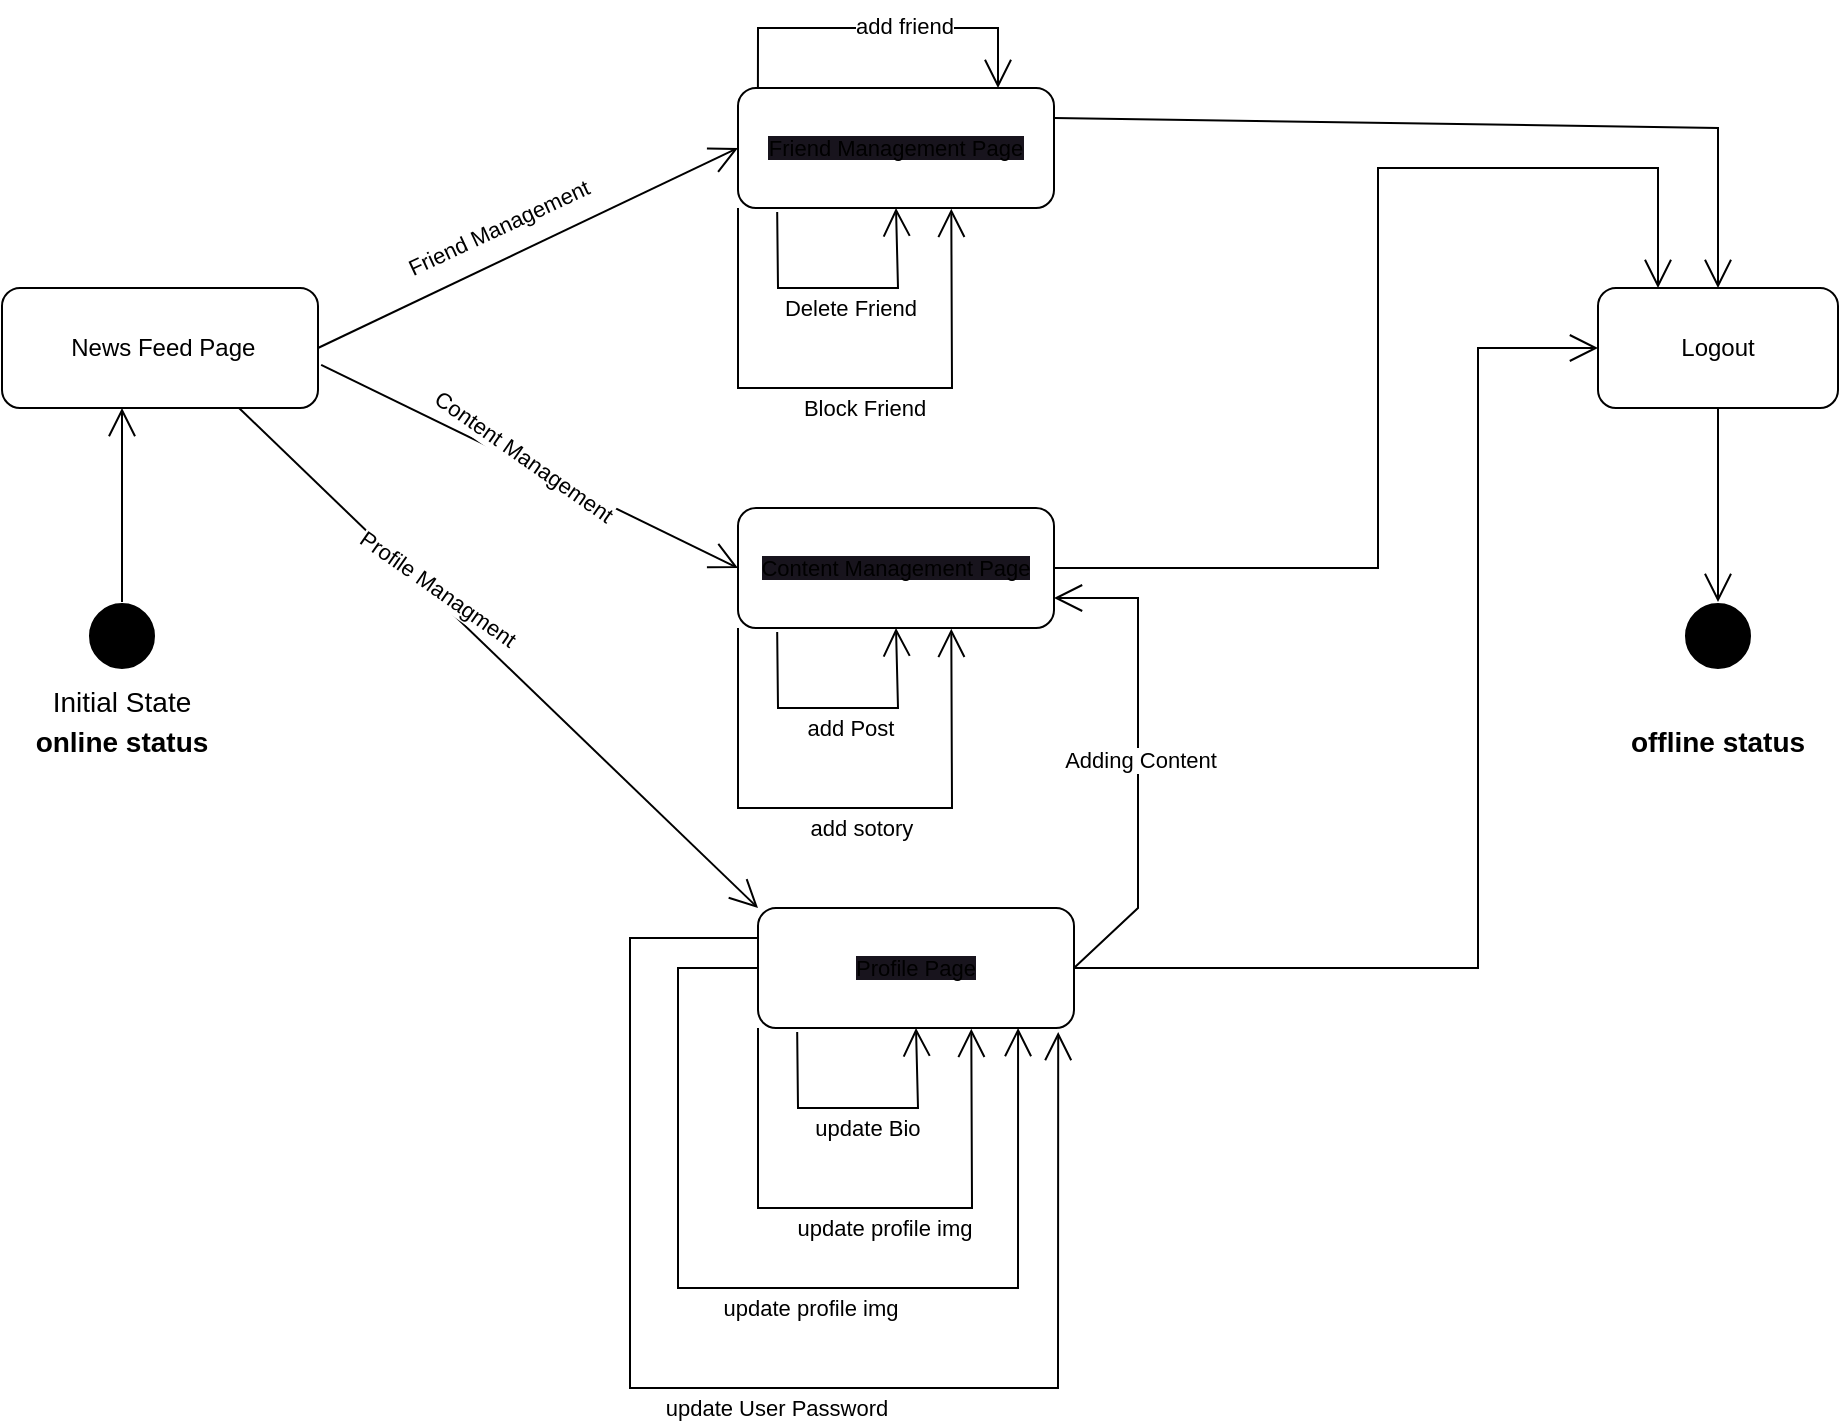 <mxfile version="25.0.2">
  <diagram name="Page-1" id="QuI7OsgsWOaPgACehLHW">
    <mxGraphModel dx="1500" dy="887" grid="1" gridSize="10" guides="1" tooltips="1" connect="1" arrows="1" fold="1" page="1" pageScale="1" pageWidth="1169" pageHeight="827" math="0" shadow="0">
      <root>
        <mxCell id="0" />
        <mxCell id="1" parent="0" />
        <mxCell id="p5RgksZfc0YiBU6tTaU--1" value="" style="ellipse;whiteSpace=wrap;html=1;aspect=fixed;fillColor=#000000;fontColor=#ffffff;strokeColor=#ffffff;" vertex="1" parent="1">
          <mxGeometry x="169" y="347" width="34" height="34" as="geometry" />
        </mxCell>
        <mxCell id="p5RgksZfc0YiBU6tTaU--2" value="&lt;font style=&quot;font-size: 14px;&quot;&gt;Initial State&lt;/font&gt;" style="text;html=1;align=center;verticalAlign=middle;whiteSpace=wrap;rounded=0;" vertex="1" parent="1">
          <mxGeometry x="126" y="382" width="120" height="30" as="geometry" />
        </mxCell>
        <mxCell id="p5RgksZfc0YiBU6tTaU--5" value="" style="endArrow=open;endFill=1;endSize=12;html=1;rounded=0;exitX=0.5;exitY=0;exitDx=0;exitDy=0;" edge="1" parent="1" source="p5RgksZfc0YiBU6tTaU--1">
          <mxGeometry width="160" relative="1" as="geometry">
            <mxPoint x="203" y="310" as="sourcePoint" />
            <mxPoint x="186" y="250" as="targetPoint" />
          </mxGeometry>
        </mxCell>
        <mxCell id="p5RgksZfc0YiBU6tTaU--8" value="&amp;nbsp;News Feed Page" style="rounded=1;whiteSpace=wrap;html=1;" vertex="1" parent="1">
          <mxGeometry x="126" y="190" width="158" height="60" as="geometry" />
        </mxCell>
        <mxCell id="p5RgksZfc0YiBU6tTaU--9" value="" style="ellipse;whiteSpace=wrap;html=1;aspect=fixed;fillColor=#000000;fontColor=#ffffff;strokeColor=#ffffff;" vertex="1" parent="1">
          <mxGeometry x="967" y="347" width="34" height="34" as="geometry" />
        </mxCell>
        <mxCell id="p5RgksZfc0YiBU6tTaU--11" value="&lt;b&gt;&lt;font style=&quot;font-size: 14px;&quot;&gt;online status&lt;/font&gt;&lt;/b&gt;" style="text;html=1;align=center;verticalAlign=middle;whiteSpace=wrap;rounded=0;" vertex="1" parent="1">
          <mxGeometry x="126" y="402" width="120" height="30" as="geometry" />
        </mxCell>
        <mxCell id="p5RgksZfc0YiBU6tTaU--13" value="&lt;b&gt;&lt;font style=&quot;font-size: 14px;&quot;&gt;offline status&lt;/font&gt;&lt;/b&gt;" style="text;html=1;align=center;verticalAlign=middle;whiteSpace=wrap;rounded=0;" vertex="1" parent="1">
          <mxGeometry x="924" y="402" width="120" height="30" as="geometry" />
        </mxCell>
        <mxCell id="p5RgksZfc0YiBU6tTaU--14" value="Logout" style="rounded=1;whiteSpace=wrap;html=1;" vertex="1" parent="1">
          <mxGeometry x="924" y="190" width="120" height="60" as="geometry" />
        </mxCell>
        <mxCell id="p5RgksZfc0YiBU6tTaU--16" value="" style="endArrow=open;endFill=1;endSize=12;html=1;rounded=0;exitX=0.5;exitY=1;exitDx=0;exitDy=0;entryX=0.5;entryY=0;entryDx=0;entryDy=0;" edge="1" parent="1" source="p5RgksZfc0YiBU6tTaU--14" target="p5RgksZfc0YiBU6tTaU--9">
          <mxGeometry width="160" relative="1" as="geometry">
            <mxPoint x="476" y="357" as="sourcePoint" />
            <mxPoint x="476" y="260" as="targetPoint" />
          </mxGeometry>
        </mxCell>
        <mxCell id="p5RgksZfc0YiBU6tTaU--18" value="" style="endArrow=open;endFill=1;endSize=12;html=1;rounded=0;entryX=0;entryY=0.5;entryDx=0;entryDy=0;" edge="1" parent="1" target="p5RgksZfc0YiBU6tTaU--19">
          <mxGeometry width="160" relative="1" as="geometry">
            <mxPoint x="284" y="220" as="sourcePoint" />
            <mxPoint x="384" y="220" as="targetPoint" />
          </mxGeometry>
        </mxCell>
        <mxCell id="p5RgksZfc0YiBU6tTaU--20" value="Friend Management" style="edgeLabel;html=1;align=center;verticalAlign=middle;resizable=0;points=[];rotation=-25;" vertex="1" connectable="0" parent="p5RgksZfc0YiBU6tTaU--18">
          <mxGeometry x="-0.551" y="1" relative="1" as="geometry">
            <mxPoint x="43" y="-37" as="offset" />
          </mxGeometry>
        </mxCell>
        <mxCell id="p5RgksZfc0YiBU6tTaU--19" value="&lt;span style=&quot;font-size: 11px; text-wrap: nowrap; background-color: rgb(24, 20, 29);&quot;&gt;Friend Management Page&lt;/span&gt;" style="rounded=1;whiteSpace=wrap;html=1;" vertex="1" parent="1">
          <mxGeometry x="494" y="90" width="158" height="60" as="geometry" />
        </mxCell>
        <mxCell id="p5RgksZfc0YiBU6tTaU--21" value="" style="endArrow=open;endFill=1;endSize=12;html=1;rounded=0;exitX=0.063;exitY=0;exitDx=0;exitDy=0;exitPerimeter=0;" edge="1" parent="1" source="p5RgksZfc0YiBU6tTaU--19">
          <mxGeometry width="160" relative="1" as="geometry">
            <mxPoint x="464" y="120" as="sourcePoint" />
            <mxPoint x="624" y="90" as="targetPoint" />
            <Array as="points">
              <mxPoint x="504" y="60" />
              <mxPoint x="624" y="60" />
            </Array>
          </mxGeometry>
        </mxCell>
        <mxCell id="p5RgksZfc0YiBU6tTaU--22" value="add friend" style="edgeLabel;html=1;align=center;verticalAlign=middle;resizable=0;points=[];" vertex="1" connectable="0" parent="p5RgksZfc0YiBU6tTaU--21">
          <mxGeometry x="0.143" y="1" relative="1" as="geometry">
            <mxPoint as="offset" />
          </mxGeometry>
        </mxCell>
        <mxCell id="p5RgksZfc0YiBU6tTaU--23" value="" style="endArrow=open;endFill=1;endSize=12;html=1;rounded=0;exitX=0.124;exitY=1.034;exitDx=0;exitDy=0;exitPerimeter=0;entryX=0.5;entryY=1;entryDx=0;entryDy=0;" edge="1" parent="1" source="p5RgksZfc0YiBU6tTaU--19" target="p5RgksZfc0YiBU6tTaU--19">
          <mxGeometry width="160" relative="1" as="geometry">
            <mxPoint x="572.66" y="281" as="sourcePoint" />
            <mxPoint x="614" y="210" as="targetPoint" />
            <Array as="points">
              <mxPoint x="514" y="190" />
              <mxPoint x="574" y="190" />
            </Array>
          </mxGeometry>
        </mxCell>
        <mxCell id="p5RgksZfc0YiBU6tTaU--24" value="Delete Friend" style="edgeLabel;html=1;align=center;verticalAlign=middle;resizable=0;points=[];" vertex="1" connectable="0" parent="p5RgksZfc0YiBU6tTaU--23">
          <mxGeometry x="0.063" y="-1" relative="1" as="geometry">
            <mxPoint y="9" as="offset" />
          </mxGeometry>
        </mxCell>
        <mxCell id="p5RgksZfc0YiBU6tTaU--25" value="" style="endArrow=open;endFill=1;endSize=12;html=1;rounded=0;exitX=0;exitY=1;exitDx=0;exitDy=0;entryX=0.675;entryY=1.007;entryDx=0;entryDy=0;entryPerimeter=0;" edge="1" parent="1" source="p5RgksZfc0YiBU6tTaU--19" target="p5RgksZfc0YiBU6tTaU--19">
          <mxGeometry width="160" relative="1" as="geometry">
            <mxPoint x="524" y="202" as="sourcePoint" />
            <mxPoint x="583" y="200" as="targetPoint" />
            <Array as="points">
              <mxPoint x="494" y="240" />
              <mxPoint x="601" y="240" />
            </Array>
          </mxGeometry>
        </mxCell>
        <mxCell id="p5RgksZfc0YiBU6tTaU--26" value="Block Friend" style="edgeLabel;html=1;align=center;verticalAlign=middle;resizable=0;points=[];" vertex="1" connectable="0" parent="p5RgksZfc0YiBU6tTaU--25">
          <mxGeometry x="0.063" y="-1" relative="1" as="geometry">
            <mxPoint y="9" as="offset" />
          </mxGeometry>
        </mxCell>
        <mxCell id="p5RgksZfc0YiBU6tTaU--27" value="&lt;span style=&quot;font-size: 11px; text-wrap: nowrap; background-color: rgb(24, 20, 29);&quot;&gt;Content Management Page&lt;/span&gt;" style="rounded=1;whiteSpace=wrap;html=1;" vertex="1" parent="1">
          <mxGeometry x="494" y="300" width="158" height="60" as="geometry" />
        </mxCell>
        <mxCell id="p5RgksZfc0YiBU6tTaU--30" value="" style="endArrow=open;endFill=1;endSize=12;html=1;rounded=0;exitX=0.124;exitY=1.034;exitDx=0;exitDy=0;exitPerimeter=0;entryX=0.5;entryY=1;entryDx=0;entryDy=0;" edge="1" source="p5RgksZfc0YiBU6tTaU--27" target="p5RgksZfc0YiBU6tTaU--27" parent="1">
          <mxGeometry width="160" relative="1" as="geometry">
            <mxPoint x="572.66" y="491" as="sourcePoint" />
            <mxPoint x="614" y="420" as="targetPoint" />
            <Array as="points">
              <mxPoint x="514" y="400" />
              <mxPoint x="574" y="400" />
            </Array>
          </mxGeometry>
        </mxCell>
        <mxCell id="p5RgksZfc0YiBU6tTaU--31" value="add Post" style="edgeLabel;html=1;align=center;verticalAlign=middle;resizable=0;points=[];" vertex="1" connectable="0" parent="p5RgksZfc0YiBU6tTaU--30">
          <mxGeometry x="0.063" y="-1" relative="1" as="geometry">
            <mxPoint y="9" as="offset" />
          </mxGeometry>
        </mxCell>
        <mxCell id="p5RgksZfc0YiBU6tTaU--32" value="" style="endArrow=open;endFill=1;endSize=12;html=1;rounded=0;exitX=0;exitY=1;exitDx=0;exitDy=0;entryX=0.675;entryY=1.007;entryDx=0;entryDy=0;entryPerimeter=0;" edge="1" source="p5RgksZfc0YiBU6tTaU--27" target="p5RgksZfc0YiBU6tTaU--27" parent="1">
          <mxGeometry width="160" relative="1" as="geometry">
            <mxPoint x="524" y="412" as="sourcePoint" />
            <mxPoint x="583" y="410" as="targetPoint" />
            <Array as="points">
              <mxPoint x="494" y="450" />
              <mxPoint x="601" y="450" />
            </Array>
          </mxGeometry>
        </mxCell>
        <mxCell id="p5RgksZfc0YiBU6tTaU--33" value="add sotory&amp;nbsp;" style="edgeLabel;html=1;align=center;verticalAlign=middle;resizable=0;points=[];" vertex="1" connectable="0" parent="p5RgksZfc0YiBU6tTaU--32">
          <mxGeometry x="0.063" y="-1" relative="1" as="geometry">
            <mxPoint y="9" as="offset" />
          </mxGeometry>
        </mxCell>
        <mxCell id="p5RgksZfc0YiBU6tTaU--34" value="" style="endArrow=open;endFill=1;endSize=12;html=1;rounded=0;entryX=0;entryY=0.5;entryDx=0;entryDy=0;exitX=1.01;exitY=0.64;exitDx=0;exitDy=0;exitPerimeter=0;" edge="1" parent="1" source="p5RgksZfc0YiBU6tTaU--8" target="p5RgksZfc0YiBU6tTaU--27">
          <mxGeometry width="160" relative="1" as="geometry">
            <mxPoint x="294" y="230" as="sourcePoint" />
            <mxPoint x="504" y="130" as="targetPoint" />
          </mxGeometry>
        </mxCell>
        <mxCell id="p5RgksZfc0YiBU6tTaU--35" value="Content Management" style="edgeLabel;html=1;align=center;verticalAlign=middle;resizable=0;points=[];rotation=35;" vertex="1" connectable="0" parent="p5RgksZfc0YiBU6tTaU--34">
          <mxGeometry x="-0.551" y="1" relative="1" as="geometry">
            <mxPoint x="54" y="23" as="offset" />
          </mxGeometry>
        </mxCell>
        <mxCell id="p5RgksZfc0YiBU6tTaU--36" value="&lt;span style=&quot;font-size: 11px; text-wrap: nowrap; background-color: rgb(24, 20, 29);&quot;&gt;Profile Page&lt;/span&gt;" style="rounded=1;whiteSpace=wrap;html=1;" vertex="1" parent="1">
          <mxGeometry x="504" y="500" width="158" height="60" as="geometry" />
        </mxCell>
        <mxCell id="p5RgksZfc0YiBU6tTaU--37" value="" style="endArrow=open;endFill=1;endSize=12;html=1;rounded=0;exitX=0.124;exitY=1.034;exitDx=0;exitDy=0;exitPerimeter=0;entryX=0.5;entryY=1;entryDx=0;entryDy=0;" edge="1" source="p5RgksZfc0YiBU6tTaU--36" target="p5RgksZfc0YiBU6tTaU--36" parent="1">
          <mxGeometry width="160" relative="1" as="geometry">
            <mxPoint x="582.66" y="691" as="sourcePoint" />
            <mxPoint x="624" y="620" as="targetPoint" />
            <Array as="points">
              <mxPoint x="524" y="600" />
              <mxPoint x="584" y="600" />
            </Array>
          </mxGeometry>
        </mxCell>
        <mxCell id="p5RgksZfc0YiBU6tTaU--38" value="update Bio&amp;nbsp;" style="edgeLabel;html=1;align=center;verticalAlign=middle;resizable=0;points=[];" vertex="1" connectable="0" parent="p5RgksZfc0YiBU6tTaU--37">
          <mxGeometry x="0.063" y="-1" relative="1" as="geometry">
            <mxPoint y="9" as="offset" />
          </mxGeometry>
        </mxCell>
        <mxCell id="p5RgksZfc0YiBU6tTaU--39" value="" style="endArrow=open;endFill=1;endSize=12;html=1;rounded=0;exitX=0;exitY=1;exitDx=0;exitDy=0;entryX=0.675;entryY=1.007;entryDx=0;entryDy=0;entryPerimeter=0;" edge="1" source="p5RgksZfc0YiBU6tTaU--36" target="p5RgksZfc0YiBU6tTaU--36" parent="1">
          <mxGeometry width="160" relative="1" as="geometry">
            <mxPoint x="534" y="612" as="sourcePoint" />
            <mxPoint x="593" y="610" as="targetPoint" />
            <Array as="points">
              <mxPoint x="504" y="650" />
              <mxPoint x="611" y="650" />
            </Array>
          </mxGeometry>
        </mxCell>
        <mxCell id="p5RgksZfc0YiBU6tTaU--40" value="update profile img" style="edgeLabel;html=1;align=center;verticalAlign=middle;resizable=0;points=[];" vertex="1" connectable="0" parent="p5RgksZfc0YiBU6tTaU--39">
          <mxGeometry x="0.063" y="-1" relative="1" as="geometry">
            <mxPoint y="9" as="offset" />
          </mxGeometry>
        </mxCell>
        <mxCell id="p5RgksZfc0YiBU6tTaU--41" value="" style="endArrow=open;endFill=1;endSize=12;html=1;rounded=0;exitX=0;exitY=0.5;exitDx=0;exitDy=0;entryX=0.823;entryY=1;entryDx=0;entryDy=0;entryPerimeter=0;" edge="1" parent="1" source="p5RgksZfc0YiBU6tTaU--36" target="p5RgksZfc0YiBU6tTaU--36">
          <mxGeometry width="160" relative="1" as="geometry">
            <mxPoint x="504" y="600" as="sourcePoint" />
            <mxPoint x="611" y="600" as="targetPoint" />
            <Array as="points">
              <mxPoint x="464" y="530" />
              <mxPoint x="464" y="690" />
              <mxPoint x="634" y="690" />
            </Array>
          </mxGeometry>
        </mxCell>
        <mxCell id="p5RgksZfc0YiBU6tTaU--42" value="update profile img" style="edgeLabel;html=1;align=center;verticalAlign=middle;resizable=0;points=[];" vertex="1" connectable="0" parent="p5RgksZfc0YiBU6tTaU--41">
          <mxGeometry x="0.063" y="-1" relative="1" as="geometry">
            <mxPoint y="9" as="offset" />
          </mxGeometry>
        </mxCell>
        <mxCell id="p5RgksZfc0YiBU6tTaU--43" value="" style="endArrow=open;endFill=1;endSize=12;html=1;rounded=0;entryX=0;entryY=0;entryDx=0;entryDy=0;exitX=0.75;exitY=1;exitDx=0;exitDy=0;" edge="1" parent="1" source="p5RgksZfc0YiBU6tTaU--8" target="p5RgksZfc0YiBU6tTaU--36">
          <mxGeometry width="160" relative="1" as="geometry">
            <mxPoint x="264" y="290" as="sourcePoint" />
            <mxPoint x="472" y="392" as="targetPoint" />
          </mxGeometry>
        </mxCell>
        <mxCell id="p5RgksZfc0YiBU6tTaU--44" value="Profile Managment" style="edgeLabel;html=1;align=center;verticalAlign=middle;resizable=0;points=[];rotation=35;" vertex="1" connectable="0" parent="p5RgksZfc0YiBU6tTaU--43">
          <mxGeometry x="-0.551" y="1" relative="1" as="geometry">
            <mxPoint x="40" y="34" as="offset" />
          </mxGeometry>
        </mxCell>
        <mxCell id="p5RgksZfc0YiBU6tTaU--45" value="" style="endArrow=open;endFill=1;endSize=12;html=1;rounded=0;exitX=1;exitY=0.25;exitDx=0;exitDy=0;entryX=0.5;entryY=0;entryDx=0;entryDy=0;" edge="1" parent="1" source="p5RgksZfc0YiBU6tTaU--19" target="p5RgksZfc0YiBU6tTaU--14">
          <mxGeometry width="160" relative="1" as="geometry">
            <mxPoint x="794" y="207" as="sourcePoint" />
            <mxPoint x="794" y="110" as="targetPoint" />
            <Array as="points">
              <mxPoint x="984" y="110" />
            </Array>
          </mxGeometry>
        </mxCell>
        <mxCell id="p5RgksZfc0YiBU6tTaU--46" value="" style="endArrow=open;endFill=1;endSize=12;html=1;rounded=0;exitX=1;exitY=0.5;exitDx=0;exitDy=0;entryX=0.25;entryY=0;entryDx=0;entryDy=0;" edge="1" parent="1" source="p5RgksZfc0YiBU6tTaU--27" target="p5RgksZfc0YiBU6tTaU--14">
          <mxGeometry width="160" relative="1" as="geometry">
            <mxPoint x="804" y="327" as="sourcePoint" />
            <mxPoint x="804" y="230" as="targetPoint" />
            <Array as="points">
              <mxPoint x="814" y="330" />
              <mxPoint x="814" y="130" />
              <mxPoint x="954" y="130" />
            </Array>
          </mxGeometry>
        </mxCell>
        <mxCell id="p5RgksZfc0YiBU6tTaU--47" value="" style="endArrow=open;endFill=1;endSize=12;html=1;rounded=0;exitX=1;exitY=0.5;exitDx=0;exitDy=0;entryX=0;entryY=0.5;entryDx=0;entryDy=0;" edge="1" parent="1" source="p5RgksZfc0YiBU6tTaU--36" target="p5RgksZfc0YiBU6tTaU--14">
          <mxGeometry width="160" relative="1" as="geometry">
            <mxPoint x="784" y="560" as="sourcePoint" />
            <mxPoint x="784" y="463" as="targetPoint" />
            <Array as="points">
              <mxPoint x="864" y="530" />
              <mxPoint x="864" y="220" />
            </Array>
          </mxGeometry>
        </mxCell>
        <mxCell id="p5RgksZfc0YiBU6tTaU--48" value="" style="endArrow=open;endFill=1;endSize=12;html=1;rounded=0;exitX=1;exitY=0.5;exitDx=0;exitDy=0;entryX=1;entryY=0.75;entryDx=0;entryDy=0;" edge="1" parent="1" source="p5RgksZfc0YiBU6tTaU--36" target="p5RgksZfc0YiBU6tTaU--27">
          <mxGeometry width="160" relative="1" as="geometry">
            <mxPoint x="724" y="479" as="sourcePoint" />
            <mxPoint x="724" y="382" as="targetPoint" />
            <Array as="points">
              <mxPoint x="694" y="500" />
              <mxPoint x="694" y="345" />
            </Array>
          </mxGeometry>
        </mxCell>
        <mxCell id="p5RgksZfc0YiBU6tTaU--49" value="Adding Content" style="edgeLabel;html=1;align=center;verticalAlign=middle;resizable=0;points=[];" vertex="1" connectable="0" parent="p5RgksZfc0YiBU6tTaU--48">
          <mxGeometry x="-0.017" y="-1" relative="1" as="geometry">
            <mxPoint as="offset" />
          </mxGeometry>
        </mxCell>
        <mxCell id="p5RgksZfc0YiBU6tTaU--50" value="" style="endArrow=open;endFill=1;endSize=12;html=1;rounded=0;exitX=0;exitY=0.25;exitDx=0;exitDy=0;entryX=0.95;entryY=1.033;entryDx=0;entryDy=0;entryPerimeter=0;" edge="1" parent="1" source="p5RgksZfc0YiBU6tTaU--36" target="p5RgksZfc0YiBU6tTaU--36">
          <mxGeometry width="160" relative="1" as="geometry">
            <mxPoint x="514" y="540" as="sourcePoint" />
            <mxPoint x="644" y="570" as="targetPoint" />
            <Array as="points">
              <mxPoint x="440" y="515" />
              <mxPoint x="440" y="740" />
              <mxPoint x="654" y="740" />
            </Array>
          </mxGeometry>
        </mxCell>
        <mxCell id="p5RgksZfc0YiBU6tTaU--51" value="update User Password" style="edgeLabel;html=1;align=center;verticalAlign=middle;resizable=0;points=[];" vertex="1" connectable="0" parent="p5RgksZfc0YiBU6tTaU--50">
          <mxGeometry x="0.063" y="-1" relative="1" as="geometry">
            <mxPoint y="9" as="offset" />
          </mxGeometry>
        </mxCell>
      </root>
    </mxGraphModel>
  </diagram>
</mxfile>
